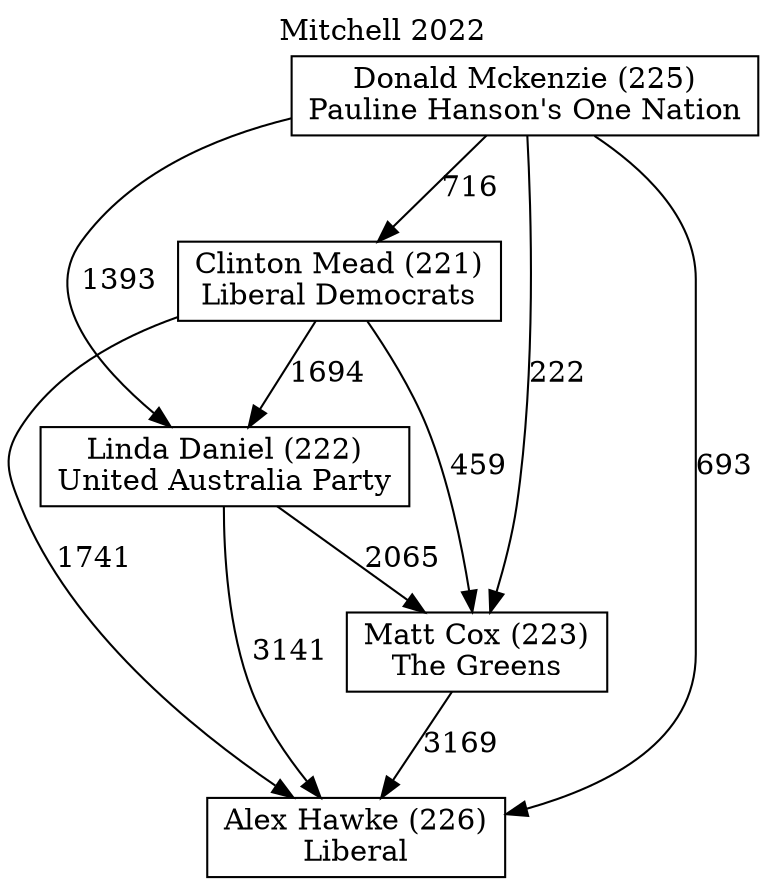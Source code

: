 // House preference flow
digraph "Alex Hawke (226)_Mitchell_2022" {
	graph [label="Mitchell 2022" labelloc=t mclimit=10]
	node [shape=box]
	"Alex Hawke (226)" [label="Alex Hawke (226)
Liberal"]
	"Matt Cox (223)" [label="Matt Cox (223)
The Greens"]
	"Linda Daniel (222)" [label="Linda Daniel (222)
United Australia Party"]
	"Clinton Mead (221)" [label="Clinton Mead (221)
Liberal Democrats"]
	"Donald Mckenzie (225)" [label="Donald Mckenzie (225)
Pauline Hanson's One Nation"]
	"Matt Cox (223)" -> "Alex Hawke (226)" [label=3169]
	"Linda Daniel (222)" -> "Matt Cox (223)" [label=2065]
	"Clinton Mead (221)" -> "Linda Daniel (222)" [label=1694]
	"Donald Mckenzie (225)" -> "Clinton Mead (221)" [label=716]
	"Linda Daniel (222)" -> "Alex Hawke (226)" [label=3141]
	"Clinton Mead (221)" -> "Alex Hawke (226)" [label=1741]
	"Donald Mckenzie (225)" -> "Alex Hawke (226)" [label=693]
	"Donald Mckenzie (225)" -> "Linda Daniel (222)" [label=1393]
	"Clinton Mead (221)" -> "Matt Cox (223)" [label=459]
	"Donald Mckenzie (225)" -> "Matt Cox (223)" [label=222]
}
